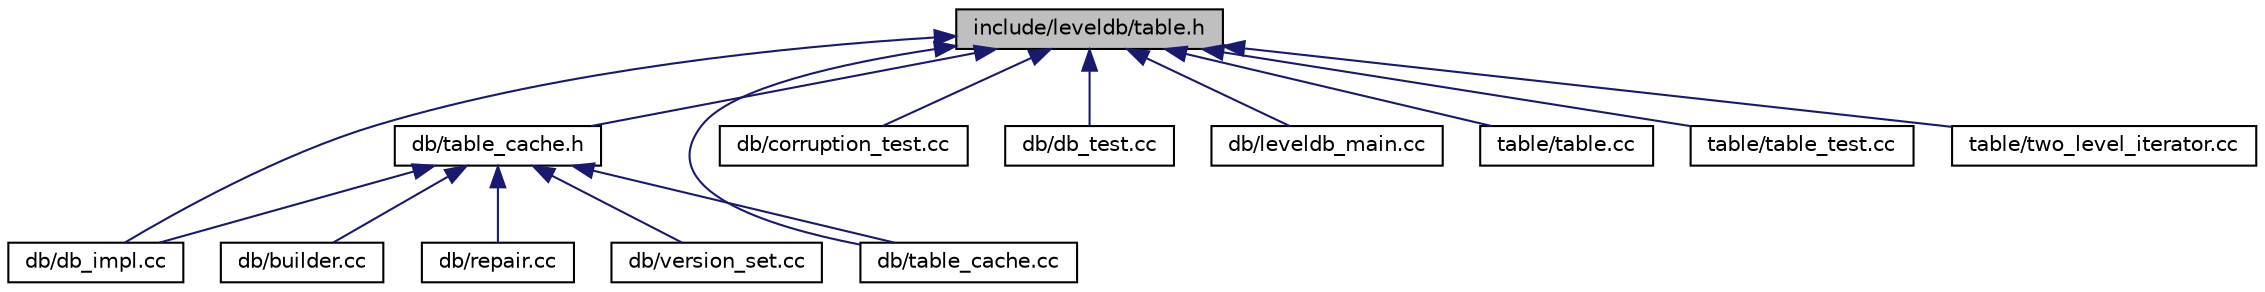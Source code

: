 digraph "include/leveldb/table.h"
{
  edge [fontname="Helvetica",fontsize="10",labelfontname="Helvetica",labelfontsize="10"];
  node [fontname="Helvetica",fontsize="10",shape=record];
  Node1 [label="include/leveldb/table.h",height=0.2,width=0.4,color="black", fillcolor="grey75", style="filled" fontcolor="black"];
  Node1 -> Node2 [dir="back",color="midnightblue",fontsize="10",style="solid",fontname="Helvetica"];
  Node2 [label="db/table_cache.h",height=0.2,width=0.4,color="black", fillcolor="white", style="filled",URL="$table__cache_8h.html"];
  Node2 -> Node3 [dir="back",color="midnightblue",fontsize="10",style="solid",fontname="Helvetica"];
  Node3 [label="db/builder.cc",height=0.2,width=0.4,color="black", fillcolor="white", style="filled",URL="$builder_8cc.html"];
  Node2 -> Node4 [dir="back",color="midnightblue",fontsize="10",style="solid",fontname="Helvetica"];
  Node4 [label="db/db_impl.cc",height=0.2,width=0.4,color="black", fillcolor="white", style="filled",URL="$db__impl_8cc.html"];
  Node2 -> Node5 [dir="back",color="midnightblue",fontsize="10",style="solid",fontname="Helvetica"];
  Node5 [label="db/repair.cc",height=0.2,width=0.4,color="black", fillcolor="white", style="filled",URL="$repair_8cc.html"];
  Node2 -> Node6 [dir="back",color="midnightblue",fontsize="10",style="solid",fontname="Helvetica"];
  Node6 [label="db/table_cache.cc",height=0.2,width=0.4,color="black", fillcolor="white", style="filled",URL="$table__cache_8cc.html"];
  Node2 -> Node7 [dir="back",color="midnightblue",fontsize="10",style="solid",fontname="Helvetica"];
  Node7 [label="db/version_set.cc",height=0.2,width=0.4,color="black", fillcolor="white", style="filled",URL="$version__set_8cc.html"];
  Node1 -> Node8 [dir="back",color="midnightblue",fontsize="10",style="solid",fontname="Helvetica"];
  Node8 [label="db/corruption_test.cc",height=0.2,width=0.4,color="black", fillcolor="white", style="filled",URL="$corruption__test_8cc.html"];
  Node1 -> Node4 [dir="back",color="midnightblue",fontsize="10",style="solid",fontname="Helvetica"];
  Node1 -> Node9 [dir="back",color="midnightblue",fontsize="10",style="solid",fontname="Helvetica"];
  Node9 [label="db/db_test.cc",height=0.2,width=0.4,color="black", fillcolor="white", style="filled",URL="$db__test_8cc.html"];
  Node1 -> Node10 [dir="back",color="midnightblue",fontsize="10",style="solid",fontname="Helvetica"];
  Node10 [label="db/leveldb_main.cc",height=0.2,width=0.4,color="black", fillcolor="white", style="filled",URL="$leveldb__main_8cc.html"];
  Node1 -> Node6 [dir="back",color="midnightblue",fontsize="10",style="solid",fontname="Helvetica"];
  Node1 -> Node11 [dir="back",color="midnightblue",fontsize="10",style="solid",fontname="Helvetica"];
  Node11 [label="table/table.cc",height=0.2,width=0.4,color="black", fillcolor="white", style="filled",URL="$table_8cc.html"];
  Node1 -> Node12 [dir="back",color="midnightblue",fontsize="10",style="solid",fontname="Helvetica"];
  Node12 [label="table/table_test.cc",height=0.2,width=0.4,color="black", fillcolor="white", style="filled",URL="$table__test_8cc.html"];
  Node1 -> Node13 [dir="back",color="midnightblue",fontsize="10",style="solid",fontname="Helvetica"];
  Node13 [label="table/two_level_iterator.cc",height=0.2,width=0.4,color="black", fillcolor="white", style="filled",URL="$two__level__iterator_8cc.html"];
}
